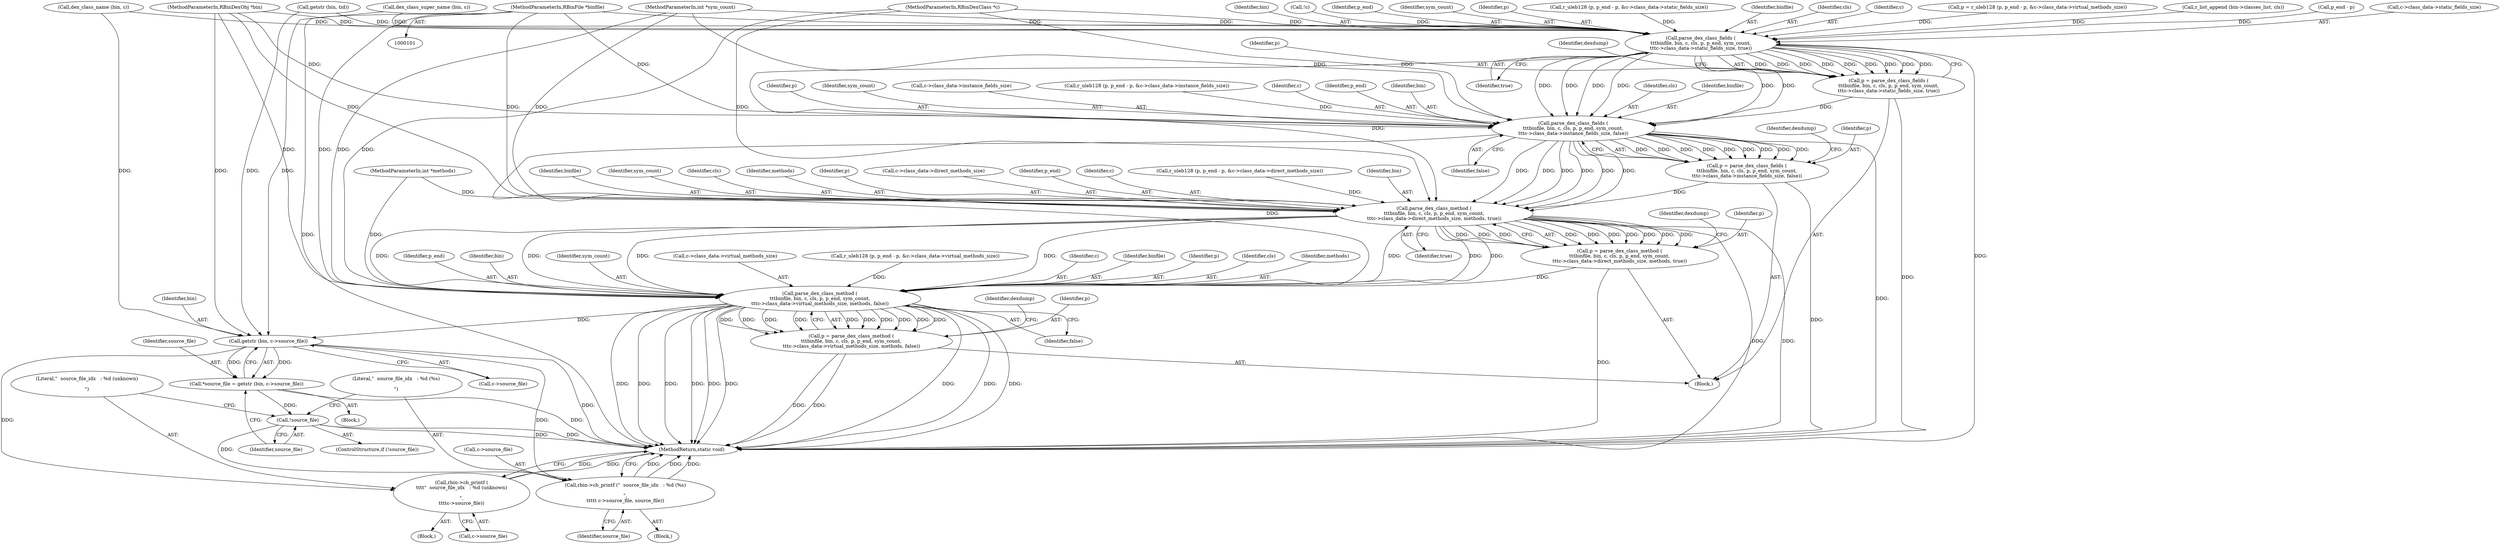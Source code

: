 digraph "0_radare2_1ea23bd6040441a21fbcfba69dce9a01af03f989@pointer" {
"1000102" [label="(MethodParameterIn,RBinFile *binfile)"];
"1000490" [label="(Call,parse_dex_class_fields (\n\t\t\tbinfile, bin, c, cls, p, p_end, sym_count,\n\t\t\tc->class_data->static_fields_size, true))"];
"1000488" [label="(Call,p = parse_dex_class_fields (\n\t\t\tbinfile, bin, c, cls, p, p_end, sym_count,\n\t\t\tc->class_data->static_fields_size, true))"];
"1000511" [label="(Call,parse_dex_class_fields (\n\t\t\tbinfile, bin, c, cls, p, p_end, sym_count,\n\t\t\tc->class_data->instance_fields_size, false))"];
"1000509" [label="(Call,p = parse_dex_class_fields (\n\t\t\tbinfile, bin, c, cls, p, p_end, sym_count,\n\t\t\tc->class_data->instance_fields_size, false))"];
"1000532" [label="(Call,parse_dex_class_method (\n\t\t\tbinfile, bin, c, cls, p, p_end, sym_count,\n\t\t\tc->class_data->direct_methods_size, methods, true))"];
"1000530" [label="(Call,p = parse_dex_class_method (\n\t\t\tbinfile, bin, c, cls, p, p_end, sym_count,\n\t\t\tc->class_data->direct_methods_size, methods, true))"];
"1000554" [label="(Call,parse_dex_class_method (\n\t\t\tbinfile, bin, c, cls, p, p_end, sym_count,\n\t\t\tc->class_data->virtual_methods_size, methods, false))"];
"1000552" [label="(Call,p = parse_dex_class_method (\n\t\t\tbinfile, bin, c, cls, p, p_end, sym_count,\n\t\t\tc->class_data->virtual_methods_size, methods, false))"];
"1000575" [label="(Call,getstr (bin, c->source_file))"];
"1000573" [label="(Call,*source_file = getstr (bin, c->source_file))"];
"1000581" [label="(Call,!source_file)"];
"1000591" [label="(Call,rbin->cb_printf (\"  source_file_idx   : %d (%s)\n\n\",\n\t\t\t\t\t c->source_file, source_file))"];
"1000584" [label="(Call,rbin->cb_printf (\n\t\t\t\t\"  source_file_idx   : %d (unknown)\n\n\",\n\t\t\t\tc->source_file))"];
"1000533" [label="(Identifier,binfile)"];
"1000568" [label="(Identifier,false)"];
"1000106" [label="(MethodParameterIn,int *methods)"];
"1000126" [label="(Call,dex_class_name (bin, c))"];
"1000546" [label="(Identifier,true)"];
"1000539" [label="(Identifier,sym_count)"];
"1000560" [label="(Identifier,p_end)"];
"1000495" [label="(Identifier,p)"];
"1000488" [label="(Call,p = parse_dex_class_fields (\n\t\t\tbinfile, bin, c, cls, p, p_end, sym_count,\n\t\t\tc->class_data->static_fields_size, true))"];
"1000433" [label="(Call,r_uleb128 (p, p_end - p, &c->class_data->static_fields_size))"];
"1000515" [label="(Identifier,cls)"];
"1000556" [label="(Identifier,bin)"];
"1000489" [label="(Identifier,p)"];
"1000596" [label="(Identifier,source_file)"];
"1000107" [label="(MethodParameterIn,int *sym_count)"];
"1000503" [label="(Identifier,true)"];
"1000530" [label="(Call,p = parse_dex_class_method (\n\t\t\tbinfile, bin, c, cls, p, p_end, sym_count,\n\t\t\tc->class_data->direct_methods_size, methods, true))"];
"1000583" [label="(Block,)"];
"1000511" [label="(Call,parse_dex_class_fields (\n\t\t\tbinfile, bin, c, cls, p, p_end, sym_count,\n\t\t\tc->class_data->instance_fields_size, false))"];
"1000368" [label="(Block,)"];
"1000570" [label="(Identifier,dexdump)"];
"1000576" [label="(Identifier,bin)"];
"1000582" [label="(Identifier,source_file)"];
"1000561" [label="(Identifier,sym_count)"];
"1000584" [label="(Call,rbin->cb_printf (\n\t\t\t\t\"  source_file_idx   : %d (unknown)\n\n\",\n\t\t\t\tc->source_file))"];
"1000512" [label="(Identifier,binfile)"];
"1000516" [label="(Identifier,p)"];
"1000571" [label="(Block,)"];
"1000526" [label="(Identifier,dexdump)"];
"1000562" [label="(Call,c->class_data->virtual_methods_size)"];
"1000585" [label="(Literal,\"  source_file_idx   : %d (unknown)\n\n\")"];
"1000491" [label="(Identifier,binfile)"];
"1000472" [label="(Call,r_uleb128 (p, p_end - p, &c->class_data->virtual_methods_size))"];
"1000494" [label="(Identifier,cls)"];
"1000518" [label="(Identifier,sym_count)"];
"1000493" [label="(Identifier,c)"];
"1000536" [label="(Identifier,cls)"];
"1000104" [label="(MethodParameterIn,RBinDexClass *c)"];
"1000597" [label="(MethodReturn,static void)"];
"1000519" [label="(Call,c->class_data->instance_fields_size)"];
"1000557" [label="(Identifier,c)"];
"1000446" [label="(Call,r_uleb128 (p, p_end - p, &c->class_data->instance_fields_size))"];
"1000552" [label="(Call,p = parse_dex_class_method (\n\t\t\tbinfile, bin, c, cls, p, p_end, sym_count,\n\t\t\tc->class_data->virtual_methods_size, methods, false))"];
"1000103" [label="(MethodParameterIn,RBinDexObj *bin)"];
"1000545" [label="(Identifier,methods)"];
"1000470" [label="(Call,p = r_uleb128 (p, p_end - p, &c->class_data->virtual_methods_size))"];
"1000573" [label="(Call,*source_file = getstr (bin, c->source_file))"];
"1000555" [label="(Identifier,binfile)"];
"1000559" [label="(Identifier,p)"];
"1000577" [label="(Call,c->source_file)"];
"1000210" [label="(Call,r_list_append (bin->classes_list, cls))"];
"1000474" [label="(Call,p_end - p)"];
"1000548" [label="(Identifier,dexdump)"];
"1000498" [label="(Call,c->class_data->static_fields_size)"];
"1000553" [label="(Identifier,p)"];
"1000593" [label="(Call,c->source_file)"];
"1000591" [label="(Call,rbin->cb_printf (\"  source_file_idx   : %d (%s)\n\n\",\n\t\t\t\t\t c->source_file, source_file))"];
"1000574" [label="(Identifier,source_file)"];
"1000532" [label="(Call,parse_dex_class_method (\n\t\t\tbinfile, bin, c, cls, p, p_end, sym_count,\n\t\t\tc->class_data->direct_methods_size, methods, true))"];
"1000537" [label="(Identifier,p)"];
"1000540" [label="(Call,c->class_data->direct_methods_size)"];
"1000514" [label="(Identifier,c)"];
"1000505" [label="(Identifier,dexdump)"];
"1000102" [label="(MethodParameterIn,RBinFile *binfile)"];
"1000233" [label="(Call,dex_class_super_name (bin, c))"];
"1000580" [label="(ControlStructure,if (!source_file))"];
"1000517" [label="(Identifier,p_end)"];
"1000538" [label="(Identifier,p_end)"];
"1000350" [label="(Call,getstr (bin, tid))"];
"1000535" [label="(Identifier,c)"];
"1000586" [label="(Call,c->source_file)"];
"1000492" [label="(Identifier,bin)"];
"1000592" [label="(Literal,\"  source_file_idx   : %d (%s)\n\n\")"];
"1000558" [label="(Identifier,cls)"];
"1000355" [label="(Call,!c)"];
"1000554" [label="(Call,parse_dex_class_method (\n\t\t\tbinfile, bin, c, cls, p, p_end, sym_count,\n\t\t\tc->class_data->virtual_methods_size, methods, false))"];
"1000531" [label="(Identifier,p)"];
"1000590" [label="(Block,)"];
"1000509" [label="(Call,p = parse_dex_class_fields (\n\t\t\tbinfile, bin, c, cls, p, p_end, sym_count,\n\t\t\tc->class_data->instance_fields_size, false))"];
"1000567" [label="(Identifier,methods)"];
"1000513" [label="(Identifier,bin)"];
"1000575" [label="(Call,getstr (bin, c->source_file))"];
"1000459" [label="(Call,r_uleb128 (p, p_end - p, &c->class_data->direct_methods_size))"];
"1000496" [label="(Identifier,p_end)"];
"1000497" [label="(Identifier,sym_count)"];
"1000524" [label="(Identifier,false)"];
"1000490" [label="(Call,parse_dex_class_fields (\n\t\t\tbinfile, bin, c, cls, p, p_end, sym_count,\n\t\t\tc->class_data->static_fields_size, true))"];
"1000581" [label="(Call,!source_file)"];
"1000534" [label="(Identifier,bin)"];
"1000510" [label="(Identifier,p)"];
"1000102" -> "1000101"  [label="AST: "];
"1000102" -> "1000597"  [label="DDG: "];
"1000102" -> "1000490"  [label="DDG: "];
"1000102" -> "1000511"  [label="DDG: "];
"1000102" -> "1000532"  [label="DDG: "];
"1000102" -> "1000554"  [label="DDG: "];
"1000490" -> "1000488"  [label="AST: "];
"1000490" -> "1000503"  [label="CFG: "];
"1000491" -> "1000490"  [label="AST: "];
"1000492" -> "1000490"  [label="AST: "];
"1000493" -> "1000490"  [label="AST: "];
"1000494" -> "1000490"  [label="AST: "];
"1000495" -> "1000490"  [label="AST: "];
"1000496" -> "1000490"  [label="AST: "];
"1000497" -> "1000490"  [label="AST: "];
"1000498" -> "1000490"  [label="AST: "];
"1000503" -> "1000490"  [label="AST: "];
"1000488" -> "1000490"  [label="CFG: "];
"1000490" -> "1000597"  [label="DDG: "];
"1000490" -> "1000488"  [label="DDG: "];
"1000490" -> "1000488"  [label="DDG: "];
"1000490" -> "1000488"  [label="DDG: "];
"1000490" -> "1000488"  [label="DDG: "];
"1000490" -> "1000488"  [label="DDG: "];
"1000490" -> "1000488"  [label="DDG: "];
"1000490" -> "1000488"  [label="DDG: "];
"1000490" -> "1000488"  [label="DDG: "];
"1000490" -> "1000488"  [label="DDG: "];
"1000350" -> "1000490"  [label="DDG: "];
"1000126" -> "1000490"  [label="DDG: "];
"1000233" -> "1000490"  [label="DDG: "];
"1000103" -> "1000490"  [label="DDG: "];
"1000355" -> "1000490"  [label="DDG: "];
"1000104" -> "1000490"  [label="DDG: "];
"1000210" -> "1000490"  [label="DDG: "];
"1000470" -> "1000490"  [label="DDG: "];
"1000474" -> "1000490"  [label="DDG: "];
"1000107" -> "1000490"  [label="DDG: "];
"1000433" -> "1000490"  [label="DDG: "];
"1000490" -> "1000511"  [label="DDG: "];
"1000490" -> "1000511"  [label="DDG: "];
"1000490" -> "1000511"  [label="DDG: "];
"1000490" -> "1000511"  [label="DDG: "];
"1000490" -> "1000511"  [label="DDG: "];
"1000490" -> "1000511"  [label="DDG: "];
"1000490" -> "1000532"  [label="DDG: "];
"1000488" -> "1000368"  [label="AST: "];
"1000489" -> "1000488"  [label="AST: "];
"1000505" -> "1000488"  [label="CFG: "];
"1000488" -> "1000597"  [label="DDG: "];
"1000488" -> "1000511"  [label="DDG: "];
"1000511" -> "1000509"  [label="AST: "];
"1000511" -> "1000524"  [label="CFG: "];
"1000512" -> "1000511"  [label="AST: "];
"1000513" -> "1000511"  [label="AST: "];
"1000514" -> "1000511"  [label="AST: "];
"1000515" -> "1000511"  [label="AST: "];
"1000516" -> "1000511"  [label="AST: "];
"1000517" -> "1000511"  [label="AST: "];
"1000518" -> "1000511"  [label="AST: "];
"1000519" -> "1000511"  [label="AST: "];
"1000524" -> "1000511"  [label="AST: "];
"1000509" -> "1000511"  [label="CFG: "];
"1000511" -> "1000597"  [label="DDG: "];
"1000511" -> "1000509"  [label="DDG: "];
"1000511" -> "1000509"  [label="DDG: "];
"1000511" -> "1000509"  [label="DDG: "];
"1000511" -> "1000509"  [label="DDG: "];
"1000511" -> "1000509"  [label="DDG: "];
"1000511" -> "1000509"  [label="DDG: "];
"1000511" -> "1000509"  [label="DDG: "];
"1000511" -> "1000509"  [label="DDG: "];
"1000511" -> "1000509"  [label="DDG: "];
"1000103" -> "1000511"  [label="DDG: "];
"1000104" -> "1000511"  [label="DDG: "];
"1000107" -> "1000511"  [label="DDG: "];
"1000446" -> "1000511"  [label="DDG: "];
"1000511" -> "1000532"  [label="DDG: "];
"1000511" -> "1000532"  [label="DDG: "];
"1000511" -> "1000532"  [label="DDG: "];
"1000511" -> "1000532"  [label="DDG: "];
"1000511" -> "1000532"  [label="DDG: "];
"1000511" -> "1000532"  [label="DDG: "];
"1000511" -> "1000554"  [label="DDG: "];
"1000509" -> "1000368"  [label="AST: "];
"1000510" -> "1000509"  [label="AST: "];
"1000526" -> "1000509"  [label="CFG: "];
"1000509" -> "1000597"  [label="DDG: "];
"1000509" -> "1000532"  [label="DDG: "];
"1000532" -> "1000530"  [label="AST: "];
"1000532" -> "1000546"  [label="CFG: "];
"1000533" -> "1000532"  [label="AST: "];
"1000534" -> "1000532"  [label="AST: "];
"1000535" -> "1000532"  [label="AST: "];
"1000536" -> "1000532"  [label="AST: "];
"1000537" -> "1000532"  [label="AST: "];
"1000538" -> "1000532"  [label="AST: "];
"1000539" -> "1000532"  [label="AST: "];
"1000540" -> "1000532"  [label="AST: "];
"1000545" -> "1000532"  [label="AST: "];
"1000546" -> "1000532"  [label="AST: "];
"1000530" -> "1000532"  [label="CFG: "];
"1000532" -> "1000597"  [label="DDG: "];
"1000532" -> "1000597"  [label="DDG: "];
"1000532" -> "1000530"  [label="DDG: "];
"1000532" -> "1000530"  [label="DDG: "];
"1000532" -> "1000530"  [label="DDG: "];
"1000532" -> "1000530"  [label="DDG: "];
"1000532" -> "1000530"  [label="DDG: "];
"1000532" -> "1000530"  [label="DDG: "];
"1000532" -> "1000530"  [label="DDG: "];
"1000532" -> "1000530"  [label="DDG: "];
"1000532" -> "1000530"  [label="DDG: "];
"1000532" -> "1000530"  [label="DDG: "];
"1000103" -> "1000532"  [label="DDG: "];
"1000104" -> "1000532"  [label="DDG: "];
"1000107" -> "1000532"  [label="DDG: "];
"1000459" -> "1000532"  [label="DDG: "];
"1000106" -> "1000532"  [label="DDG: "];
"1000532" -> "1000554"  [label="DDG: "];
"1000532" -> "1000554"  [label="DDG: "];
"1000532" -> "1000554"  [label="DDG: "];
"1000532" -> "1000554"  [label="DDG: "];
"1000532" -> "1000554"  [label="DDG: "];
"1000532" -> "1000554"  [label="DDG: "];
"1000532" -> "1000554"  [label="DDG: "];
"1000530" -> "1000368"  [label="AST: "];
"1000531" -> "1000530"  [label="AST: "];
"1000548" -> "1000530"  [label="CFG: "];
"1000530" -> "1000597"  [label="DDG: "];
"1000530" -> "1000554"  [label="DDG: "];
"1000554" -> "1000552"  [label="AST: "];
"1000554" -> "1000568"  [label="CFG: "];
"1000555" -> "1000554"  [label="AST: "];
"1000556" -> "1000554"  [label="AST: "];
"1000557" -> "1000554"  [label="AST: "];
"1000558" -> "1000554"  [label="AST: "];
"1000559" -> "1000554"  [label="AST: "];
"1000560" -> "1000554"  [label="AST: "];
"1000561" -> "1000554"  [label="AST: "];
"1000562" -> "1000554"  [label="AST: "];
"1000567" -> "1000554"  [label="AST: "];
"1000568" -> "1000554"  [label="AST: "];
"1000552" -> "1000554"  [label="CFG: "];
"1000554" -> "1000597"  [label="DDG: "];
"1000554" -> "1000597"  [label="DDG: "];
"1000554" -> "1000597"  [label="DDG: "];
"1000554" -> "1000597"  [label="DDG: "];
"1000554" -> "1000597"  [label="DDG: "];
"1000554" -> "1000597"  [label="DDG: "];
"1000554" -> "1000597"  [label="DDG: "];
"1000554" -> "1000597"  [label="DDG: "];
"1000554" -> "1000597"  [label="DDG: "];
"1000554" -> "1000552"  [label="DDG: "];
"1000554" -> "1000552"  [label="DDG: "];
"1000554" -> "1000552"  [label="DDG: "];
"1000554" -> "1000552"  [label="DDG: "];
"1000554" -> "1000552"  [label="DDG: "];
"1000554" -> "1000552"  [label="DDG: "];
"1000554" -> "1000552"  [label="DDG: "];
"1000554" -> "1000552"  [label="DDG: "];
"1000554" -> "1000552"  [label="DDG: "];
"1000554" -> "1000552"  [label="DDG: "];
"1000103" -> "1000554"  [label="DDG: "];
"1000104" -> "1000554"  [label="DDG: "];
"1000107" -> "1000554"  [label="DDG: "];
"1000472" -> "1000554"  [label="DDG: "];
"1000106" -> "1000554"  [label="DDG: "];
"1000554" -> "1000575"  [label="DDG: "];
"1000552" -> "1000368"  [label="AST: "];
"1000553" -> "1000552"  [label="AST: "];
"1000570" -> "1000552"  [label="CFG: "];
"1000552" -> "1000597"  [label="DDG: "];
"1000552" -> "1000597"  [label="DDG: "];
"1000575" -> "1000573"  [label="AST: "];
"1000575" -> "1000577"  [label="CFG: "];
"1000576" -> "1000575"  [label="AST: "];
"1000577" -> "1000575"  [label="AST: "];
"1000573" -> "1000575"  [label="CFG: "];
"1000575" -> "1000597"  [label="DDG: "];
"1000575" -> "1000573"  [label="DDG: "];
"1000575" -> "1000573"  [label="DDG: "];
"1000350" -> "1000575"  [label="DDG: "];
"1000126" -> "1000575"  [label="DDG: "];
"1000233" -> "1000575"  [label="DDG: "];
"1000103" -> "1000575"  [label="DDG: "];
"1000575" -> "1000584"  [label="DDG: "];
"1000575" -> "1000591"  [label="DDG: "];
"1000573" -> "1000571"  [label="AST: "];
"1000574" -> "1000573"  [label="AST: "];
"1000582" -> "1000573"  [label="CFG: "];
"1000573" -> "1000597"  [label="DDG: "];
"1000573" -> "1000581"  [label="DDG: "];
"1000581" -> "1000580"  [label="AST: "];
"1000581" -> "1000582"  [label="CFG: "];
"1000582" -> "1000581"  [label="AST: "];
"1000585" -> "1000581"  [label="CFG: "];
"1000592" -> "1000581"  [label="CFG: "];
"1000581" -> "1000597"  [label="DDG: "];
"1000581" -> "1000597"  [label="DDG: "];
"1000581" -> "1000591"  [label="DDG: "];
"1000591" -> "1000590"  [label="AST: "];
"1000591" -> "1000596"  [label="CFG: "];
"1000592" -> "1000591"  [label="AST: "];
"1000593" -> "1000591"  [label="AST: "];
"1000596" -> "1000591"  [label="AST: "];
"1000597" -> "1000591"  [label="CFG: "];
"1000591" -> "1000597"  [label="DDG: "];
"1000591" -> "1000597"  [label="DDG: "];
"1000591" -> "1000597"  [label="DDG: "];
"1000584" -> "1000583"  [label="AST: "];
"1000584" -> "1000586"  [label="CFG: "];
"1000585" -> "1000584"  [label="AST: "];
"1000586" -> "1000584"  [label="AST: "];
"1000597" -> "1000584"  [label="CFG: "];
"1000584" -> "1000597"  [label="DDG: "];
"1000584" -> "1000597"  [label="DDG: "];
}
